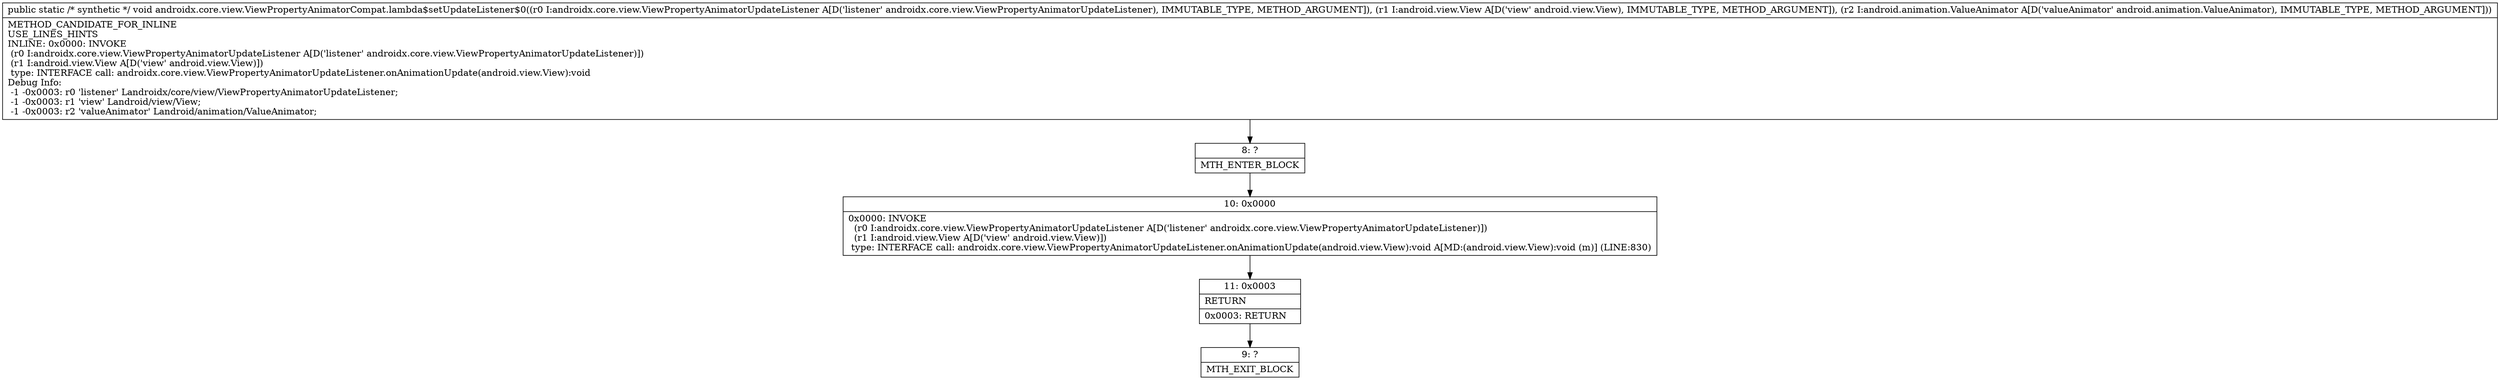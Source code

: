 digraph "CFG forandroidx.core.view.ViewPropertyAnimatorCompat.lambda$setUpdateListener$0(Landroidx\/core\/view\/ViewPropertyAnimatorUpdateListener;Landroid\/view\/View;Landroid\/animation\/ValueAnimator;)V" {
Node_8 [shape=record,label="{8\:\ ?|MTH_ENTER_BLOCK\l}"];
Node_10 [shape=record,label="{10\:\ 0x0000|0x0000: INVOKE  \l  (r0 I:androidx.core.view.ViewPropertyAnimatorUpdateListener A[D('listener' androidx.core.view.ViewPropertyAnimatorUpdateListener)])\l  (r1 I:android.view.View A[D('view' android.view.View)])\l type: INTERFACE call: androidx.core.view.ViewPropertyAnimatorUpdateListener.onAnimationUpdate(android.view.View):void A[MD:(android.view.View):void (m)] (LINE:830)\l}"];
Node_11 [shape=record,label="{11\:\ 0x0003|RETURN\l|0x0003: RETURN   \l}"];
Node_9 [shape=record,label="{9\:\ ?|MTH_EXIT_BLOCK\l}"];
MethodNode[shape=record,label="{public static \/* synthetic *\/ void androidx.core.view.ViewPropertyAnimatorCompat.lambda$setUpdateListener$0((r0 I:androidx.core.view.ViewPropertyAnimatorUpdateListener A[D('listener' androidx.core.view.ViewPropertyAnimatorUpdateListener), IMMUTABLE_TYPE, METHOD_ARGUMENT]), (r1 I:android.view.View A[D('view' android.view.View), IMMUTABLE_TYPE, METHOD_ARGUMENT]), (r2 I:android.animation.ValueAnimator A[D('valueAnimator' android.animation.ValueAnimator), IMMUTABLE_TYPE, METHOD_ARGUMENT]))  | METHOD_CANDIDATE_FOR_INLINE\lUSE_LINES_HINTS\lINLINE: 0x0000: INVOKE  \l  (r0 I:androidx.core.view.ViewPropertyAnimatorUpdateListener A[D('listener' androidx.core.view.ViewPropertyAnimatorUpdateListener)])\l  (r1 I:android.view.View A[D('view' android.view.View)])\l type: INTERFACE call: androidx.core.view.ViewPropertyAnimatorUpdateListener.onAnimationUpdate(android.view.View):void\lDebug Info:\l  \-1 \-0x0003: r0 'listener' Landroidx\/core\/view\/ViewPropertyAnimatorUpdateListener;\l  \-1 \-0x0003: r1 'view' Landroid\/view\/View;\l  \-1 \-0x0003: r2 'valueAnimator' Landroid\/animation\/ValueAnimator;\l}"];
MethodNode -> Node_8;Node_8 -> Node_10;
Node_10 -> Node_11;
Node_11 -> Node_9;
}

